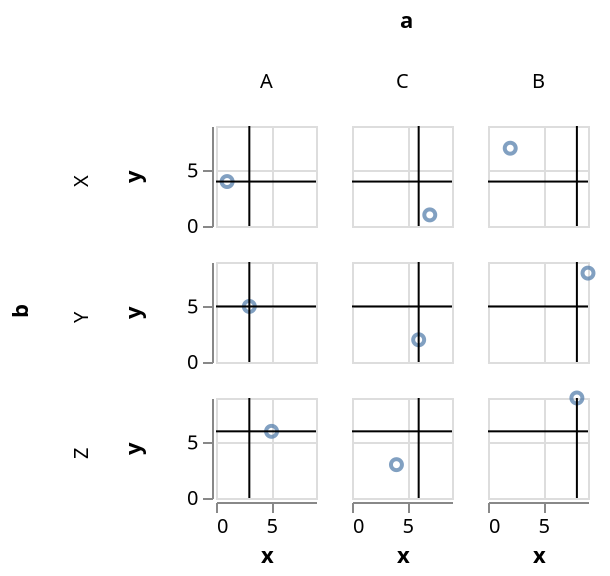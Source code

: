 {
    "$schema": "https://vega.github.io/schema/vega/v3.json",
    "description": "A simple bar chart with embedded data.",
    "autosize": "pad",
    "padding": 5,
    "data": [
        {
            "name": "source_0",
            "values": [
                {
                    "a": "A",
                    "b": "X",
                    "x": 1,
                    "y": 4
                },
                {
                    "a": "A",
                    "b": "Y",
                    "x": 3,
                    "y": 5
                },
                {
                    "a": "A",
                    "b": "Z",
                    "x": 5,
                    "y": 6
                },
                {
                    "a": "B",
                    "b": "X",
                    "x": 2,
                    "y": 7
                },
                {
                    "a": "B",
                    "b": "Y",
                    "x": 9,
                    "y": 8
                },
                {
                    "a": "B",
                    "b": "Z",
                    "x": 8,
                    "y": 9
                },
                {
                    "a": "C",
                    "b": "X",
                    "x": 7,
                    "y": 1
                },
                {
                    "a": "C",
                    "b": "Y",
                    "x": 6,
                    "y": 2
                },
                {
                    "a": "C",
                    "b": "Z",
                    "x": 4,
                    "y": 3
                }
            ]
        },
        {
            "name": "data_0",
            "source": "source_0",
            "transform": [
                {
                    "type": "window",
                    "params": [
                        null
                    ],
                    "as": [
                        "median_x_by_a"
                    ],
                    "ops": [
                        "median"
                    ],
                    "fields": [
                        "x"
                    ],
                    "sort": {
                        "field": [],
                        "order": []
                    },
                    "groupby": [
                        "a"
                    ],
                    "frame": [
                        null,
                        null
                    ]
                },
                {
                    "type": "window",
                    "params": [
                        null
                    ],
                    "as": [
                        "median_y_by_b"
                    ],
                    "ops": [
                        "median"
                    ],
                    "fields": [
                        "y"
                    ],
                    "sort": {
                        "field": [],
                        "order": []
                    },
                    "groupby": [
                        "b"
                    ],
                    "frame": [
                        null,
                        null
                    ]
                },
                {
                    "type": "window",
                    "params": [
                        null
                    ],
                    "as": [
                        "median_y_by_b"
                    ],
                    "ops": [
                        "median"
                    ],
                    "fields": [
                        "y"
                    ],
                    "sort": {
                        "field": [],
                        "order": []
                    },
                    "groupby": [
                        "b"
                    ],
                    "frame": [
                        null,
                        null
                    ]
                },
                {
                    "type": "window",
                    "params": [
                        null
                    ],
                    "as": [
                        "median_x_by_a"
                    ],
                    "ops": [
                        "median"
                    ],
                    "fields": [
                        "x"
                    ],
                    "sort": {
                        "field": [],
                        "order": []
                    },
                    "groupby": [
                        "a"
                    ],
                    "frame": [
                        null,
                        null
                    ]
                }
            ]
        },
        {
            "name": "column_domain",
            "source": "data_0",
            "transform": [
                {
                    "type": "aggregate",
                    "groupby": [
                        "a"
                    ],
                    "fields": [
                        "x"
                    ],
                    "ops": [
                        "median"
                    ],
                    "as": [
                        "median_x"
                    ]
                }
            ]
        },
        {
            "name": "row_domain",
            "source": "data_0",
            "transform": [
                {
                    "type": "aggregate",
                    "groupby": [
                        "b"
                    ],
                    "fields": [
                        "y"
                    ],
                    "ops": [
                        "median"
                    ],
                    "as": [
                        "median_y"
                    ]
                }
            ]
        },
        {
            "name": "data_2",
            "source": "data_0",
            "transform": [
                {
                    "type": "formula",
                    "expr": "toNumber(datum[\"x\"])",
                    "as": "x"
                },
                {
                    "type": "formula",
                    "expr": "toNumber(datum[\"y\"])",
                    "as": "y"
                },
                {
                    "type": "filter",
                    "expr": "datum[\"x\"] !== null && !isNaN(datum[\"x\"]) && datum[\"y\"] !== null && !isNaN(datum[\"y\"])"
                }
            ]
        },
        {
            "name": "data_3",
            "source": "data_0",
            "transform": [
                {
                    "type": "aggregate",
                    "groupby": [
                        "a",
                        "b"
                    ],
                    "ops": [
                        "median"
                    ],
                    "fields": [
                        "median_x_by_a"
                    ],
                    "as": [
                        "median_median_x_by_a"
                    ]
                }
            ]
        },
        {
            "name": "data_4",
            "source": "data_0",
            "transform": [
                {
                    "type": "aggregate",
                    "groupby": [
                        "a",
                        "b"
                    ],
                    "ops": [
                        "median"
                    ],
                    "fields": [
                        "median_y_by_b"
                    ],
                    "as": [
                        "median_median_y_by_b"
                    ]
                }
            ]
        }
    ],
    "signals": [
        {
            "name": "child_width",
            "value": 50
        },
        {
            "name": "child_height",
            "value": 50
        }
    ],
    "layout": {
        "padding": {
            "row": 10,
            "column": 10
        },
        "offset": {
            "rowTitle": 10,
            "columnTitle": 10
        },
        "columns": {
            "signal": "length(data('column_domain'))"
        },
        "bounds": "full",
        "align": "all"
    },
    "marks": [
        {
            "name": "row-title",
            "type": "group",
            "role": "row-title",
            "title": {
                "text": "b",
                "offset": 10,
                "orient": "left",
                "style": "guide-title"
            }
        },
        {
            "name": "column-title",
            "type": "group",
            "role": "column-title",
            "title": {
                "text": "a",
                "offset": 10,
                "style": "guide-title"
            }
        },
        {
            "name": "row_header",
            "type": "group",
            "role": "row-header",
            "from": {
                "data": "row_domain"
            },
            "sort": {
                "field": "datum[\"median_y\"]",
                "order": "ascending"
            },
            "title": {
                "text": {
                    "signal": "''+parent[\"b\"]"
                },
                "offset": 10,
                "orient": "left",
                "style": "guide-label",
                "baseline": "middle"
            },
            "encode": {
                "update": {
                    "height": {
                        "signal": "child_height"
                    }
                }
            },
            "axes": [
                {
                    "scale": "y",
                    "orient": "left",
                    "grid": false,
                    "title": "y",
                    "labelOverlap": true,
                    "tickCount": {
                        "signal": "ceil(child_height/40)"
                    },
                    "zindex": 1
                }
            ]
        },
        {
            "name": "column_header",
            "type": "group",
            "role": "column-header",
            "from": {
                "data": "column_domain"
            },
            "sort": {
                "field": "datum[\"median_x\"]",
                "order": "ascending"
            },
            "title": {
                "text": {
                    "signal": "''+parent[\"a\"]"
                },
                "offset": 10,
                "orient": "top",
                "style": "guide-label",
                "baseline": "middle"
            },
            "encode": {
                "update": {
                    "width": {
                        "signal": "child_width"
                    }
                }
            }
        },
        {
            "name": "column_footer",
            "type": "group",
            "role": "column-footer",
            "from": {
                "data": "column_domain"
            },
            "sort": {
                "field": "datum[\"median_x\"]",
                "order": "ascending"
            },
            "encode": {
                "update": {
                    "width": {
                        "signal": "child_width"
                    }
                }
            },
            "axes": [
                {
                    "scale": "x",
                    "orient": "bottom",
                    "grid": false,
                    "title": "x",
                    "labelFlush": true,
                    "labelOverlap": true,
                    "tickCount": {
                        "signal": "ceil(child_width/40)"
                    },
                    "zindex": 1
                }
            ]
        },
        {
            "name": "cell",
            "type": "group",
            "style": "cell",
            "from": {
                "facet": {
                    "name": "facet",
                    "data": "data_0",
                    "groupby": [
                        "b",
                        "a"
                    ],
                    "aggregate": {
                        "cross": true,
                        "fields": [
                            "median_y_by_b",
                            "median_x_by_a"
                        ],
                        "ops": [
                            "max",
                            "max"
                        ],
                        "as": [
                            "median_y_by_b",
                            "median_x_by_a"
                        ]
                    }
                }
            },
            "sort": {
                "field": [
                    "datum[\"median_y_by_b\"]",
                    "datum[\"median_x_by_a\"]"
                ],
                "order": [
                    "ascending",
                    "ascending"
                ]
            },
            "data": [
                {
                    "source": "facet",
                    "name": "data_0",
                    "transform": [
                        {
                            "type": "formula",
                            "expr": "toNumber(datum[\"x\"])",
                            "as": "x"
                        },
                        {
                            "type": "formula",
                            "expr": "toNumber(datum[\"y\"])",
                            "as": "y"
                        },
                        {
                            "type": "filter",
                            "expr": "datum[\"x\"] !== null && !isNaN(datum[\"x\"]) && datum[\"y\"] !== null && !isNaN(datum[\"y\"])"
                        }
                    ]
                },
                {
                    "source": "facet",
                    "name": "data_1",
                    "transform": [
                        {
                            "type": "aggregate",
                            "groupby": [],
                            "ops": [
                                "median"
                            ],
                            "fields": [
                                "median_x_by_a"
                            ],
                            "as": [
                                "median_median_x_by_a"
                            ]
                        }
                    ]
                },
                {
                    "source": "facet",
                    "name": "data_2",
                    "transform": [
                        {
                            "type": "aggregate",
                            "groupby": [],
                            "ops": [
                                "median"
                            ],
                            "fields": [
                                "median_y_by_b"
                            ],
                            "as": [
                                "median_median_y_by_b"
                            ]
                        }
                    ]
                }
            ],
            "encode": {
                "update": {
                    "width": {
                        "signal": "child_width"
                    },
                    "height": {
                        "signal": "child_height"
                    }
                }
            },
            "marks": [
                {
                    "name": "child_layer_0_marks",
                    "type": "symbol",
                    "style": [
                        "point"
                    ],
                    "from": {
                        "data": "data_0"
                    },
                    "encode": {
                        "update": {
                            "opacity": {
                                "value": 0.7
                            },
                            "fill": {
                                "value": "transparent"
                            },
                            "stroke": {
                                "value": "#4c78a8"
                            },
                            "x": {
                                "scale": "x",
                                "field": "x"
                            },
                            "y": {
                                "scale": "y",
                                "field": "y"
                            }
                        }
                    }
                },
                {
                    "name": "child_layer_1_marks",
                    "type": "rule",
                    "style": [
                        "rule"
                    ],
                    "from": {
                        "data": "data_1"
                    },
                    "encode": {
                        "update": {
                            "stroke": {
                                "value": "black"
                            },
                            "x": {
                                "scale": "x",
                                "field": "median_median_x_by_a"
                            },
                            "y": {
                                "field": {
                                    "group": "height"
                                }
                            },
                            "y2": {
                                "value": 0
                            }
                        }
                    }
                },
                {
                    "name": "child_layer_2_marks",
                    "type": "rule",
                    "style": [
                        "rule"
                    ],
                    "from": {
                        "data": "data_2"
                    },
                    "encode": {
                        "update": {
                            "stroke": {
                                "value": "black"
                            },
                            "x": {
                                "value": 0
                            },
                            "y": {
                                "scale": "y",
                                "field": "median_median_y_by_b"
                            },
                            "x2": {
                                "field": {
                                    "group": "width"
                                }
                            }
                        }
                    }
                }
            ],
            "axes": [
                {
                    "scale": "x",
                    "orient": "bottom",
                    "grid": true,
                    "tickCount": {
                        "signal": "ceil(child_width/40)"
                    },
                    "gridScale": "y",
                    "domain": false,
                    "labels": false,
                    "maxExtent": 0,
                    "minExtent": 0,
                    "ticks": false,
                    "zindex": 0
                },
                {
                    "scale": "y",
                    "orient": "left",
                    "grid": true,
                    "tickCount": {
                        "signal": "ceil(child_height/40)"
                    },
                    "gridScale": "x",
                    "domain": false,
                    "labels": false,
                    "maxExtent": 0,
                    "minExtent": 0,
                    "ticks": false,
                    "zindex": 0
                }
            ]
        }
    ],
    "scales": [
        {
            "name": "x",
            "type": "linear",
            "domain": {
                "fields": [
                    {
                        "data": "data_2",
                        "field": "x"
                    },
                    {
                        "data": "data_3",
                        "field": "median_median_x_by_a"
                    }
                ]
            },
            "range": [
                0,
                {
                    "signal": "child_width"
                }
            ],
            "nice": true,
            "zero": true
        },
        {
            "name": "y",
            "type": "linear",
            "domain": {
                "fields": [
                    {
                        "data": "data_2",
                        "field": "y"
                    },
                    {
                        "data": "data_4",
                        "field": "median_median_y_by_b"
                    }
                ]
            },
            "range": [
                {
                    "signal": "child_height"
                },
                0
            ],
            "nice": true,
            "zero": true
        }
    ],
    "config": {
        "axisY": {
            "minExtent": 30
        }
    }
}
